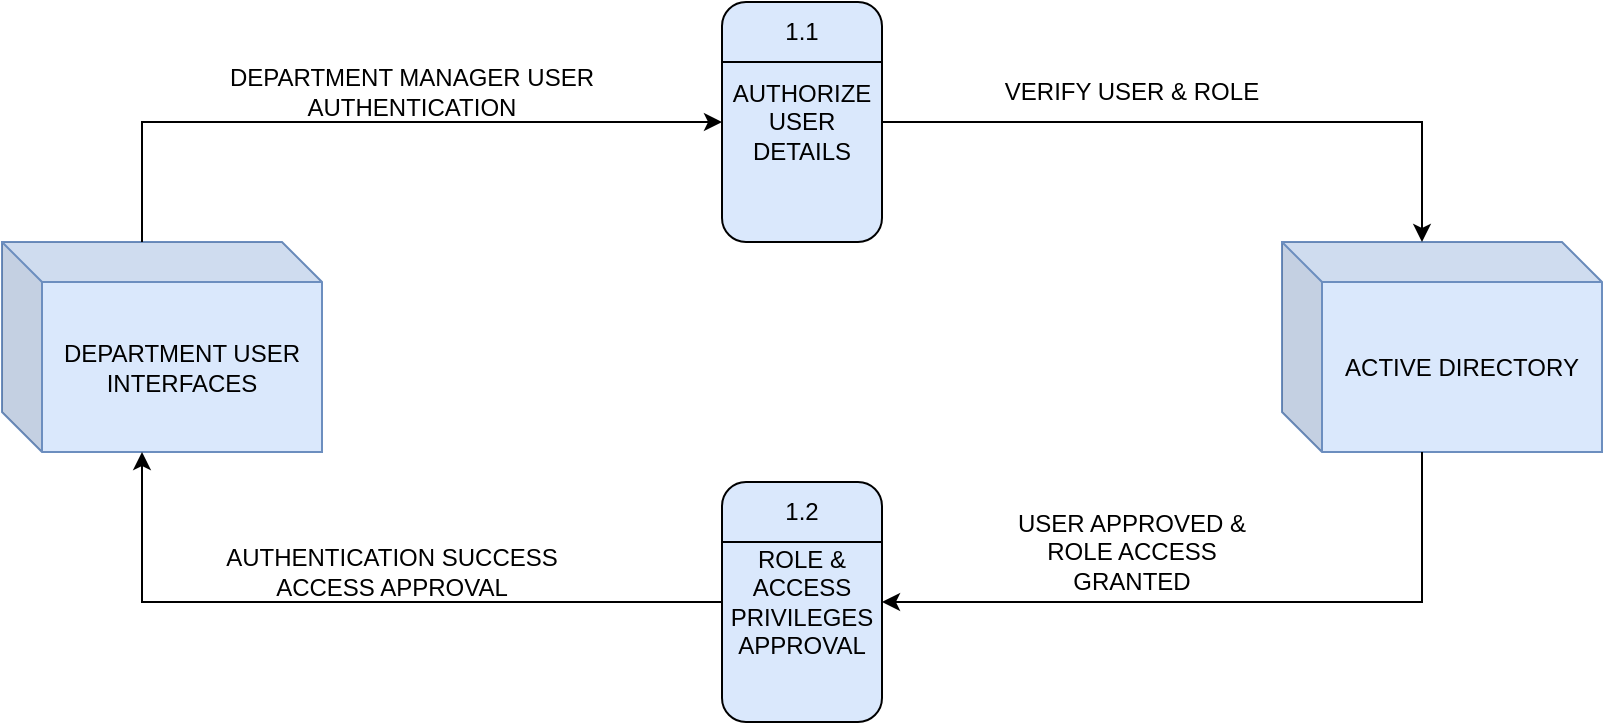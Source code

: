 <mxfile version="28.2.5">
  <diagram name="Page-1" id="zYaPPU2N0JSNmD3GOYyO">
    <mxGraphModel dx="1025" dy="497" grid="0" gridSize="10" guides="1" tooltips="1" connect="1" arrows="1" fold="1" page="1" pageScale="1" pageWidth="850" pageHeight="1100" math="0" shadow="0">
      <root>
        <mxCell id="0" />
        <mxCell id="1" parent="0" />
        <mxCell id="DZxPBqiqO_sWAwuJQxEr-1" value="DEPARTMENT USER INTERFACES" style="shape=cube;whiteSpace=wrap;html=1;boundedLbl=1;backgroundOutline=1;darkOpacity=0.05;darkOpacity2=0.1;fillColor=#dae8fc;strokeColor=#6c8ebf;" parent="1" vertex="1">
          <mxGeometry x="25" y="160" width="160" height="105" as="geometry" />
        </mxCell>
        <mxCell id="DZxPBqiqO_sWAwuJQxEr-3" value="AUTHORIZE&lt;div&gt;USER&lt;/div&gt;&lt;div&gt;DETAILS&lt;/div&gt;" style="rounded=1;whiteSpace=wrap;html=1;fillColor=#dae8fc;strokeColor=default;" parent="1" vertex="1">
          <mxGeometry x="385" y="40" width="80" height="120" as="geometry" />
        </mxCell>
        <mxCell id="DZxPBqiqO_sWAwuJQxEr-4" value="" style="endArrow=none;html=1;rounded=0;entryX=1;entryY=0.25;entryDx=0;entryDy=0;exitX=0;exitY=0.25;exitDx=0;exitDy=0;" parent="1" source="DZxPBqiqO_sWAwuJQxEr-3" target="DZxPBqiqO_sWAwuJQxEr-3" edge="1">
          <mxGeometry width="50" height="50" relative="1" as="geometry">
            <mxPoint x="235" y="-30" as="sourcePoint" />
            <mxPoint x="285" y="-80" as="targetPoint" />
          </mxGeometry>
        </mxCell>
        <mxCell id="DZxPBqiqO_sWAwuJQxEr-5" value="1.1" style="text;html=1;align=center;verticalAlign=middle;whiteSpace=wrap;rounded=0;" parent="1" vertex="1">
          <mxGeometry x="410" y="40" width="30" height="30" as="geometry" />
        </mxCell>
        <mxCell id="DZxPBqiqO_sWAwuJQxEr-6" value="ROLE &amp;amp; ACCESS PRIVILEGES APPROVAL" style="rounded=1;whiteSpace=wrap;html=1;fillColor=#dae8fc;strokeColor=default;" parent="1" vertex="1">
          <mxGeometry x="385" y="280" width="80" height="120" as="geometry" />
        </mxCell>
        <mxCell id="DZxPBqiqO_sWAwuJQxEr-7" value="" style="endArrow=none;html=1;rounded=0;entryX=1;entryY=0.25;entryDx=0;entryDy=0;exitX=0;exitY=0.25;exitDx=0;exitDy=0;" parent="1" source="DZxPBqiqO_sWAwuJQxEr-6" target="DZxPBqiqO_sWAwuJQxEr-6" edge="1">
          <mxGeometry width="50" height="50" relative="1" as="geometry">
            <mxPoint x="235" y="210" as="sourcePoint" />
            <mxPoint x="285" y="160" as="targetPoint" />
          </mxGeometry>
        </mxCell>
        <mxCell id="DZxPBqiqO_sWAwuJQxEr-8" value="1.2" style="text;html=1;align=center;verticalAlign=middle;whiteSpace=wrap;rounded=0;" parent="1" vertex="1">
          <mxGeometry x="410" y="280" width="30" height="30" as="geometry" />
        </mxCell>
        <mxCell id="DZxPBqiqO_sWAwuJQxEr-9" value="ACTIVE DIRECTORY" style="shape=cube;whiteSpace=wrap;html=1;boundedLbl=1;backgroundOutline=1;darkOpacity=0.05;darkOpacity2=0.1;fillColor=#dae8fc;strokeColor=#6c8ebf;" parent="1" vertex="1">
          <mxGeometry x="665" y="160" width="160" height="105" as="geometry" />
        </mxCell>
        <mxCell id="DZxPBqiqO_sWAwuJQxEr-10" value="" style="endArrow=classic;html=1;rounded=0;entryX=0;entryY=0.5;entryDx=0;entryDy=0;exitX=0;exitY=0;exitDx=70;exitDy=0;exitPerimeter=0;" parent="1" source="DZxPBqiqO_sWAwuJQxEr-1" target="DZxPBqiqO_sWAwuJQxEr-3" edge="1">
          <mxGeometry width="50" height="50" relative="1" as="geometry">
            <mxPoint x="155" y="100" as="sourcePoint" />
            <mxPoint x="205" y="50" as="targetPoint" />
            <Array as="points">
              <mxPoint x="95" y="100" />
            </Array>
          </mxGeometry>
        </mxCell>
        <mxCell id="DZxPBqiqO_sWAwuJQxEr-11" value="" style="endArrow=classic;html=1;rounded=0;exitX=1;exitY=0.5;exitDx=0;exitDy=0;entryX=0;entryY=0;entryDx=70;entryDy=0;entryPerimeter=0;" parent="1" source="DZxPBqiqO_sWAwuJQxEr-3" target="DZxPBqiqO_sWAwuJQxEr-9" edge="1">
          <mxGeometry width="50" height="50" relative="1" as="geometry">
            <mxPoint x="605" y="110" as="sourcePoint" />
            <mxPoint x="655" y="60" as="targetPoint" />
            <Array as="points">
              <mxPoint x="735" y="100" />
            </Array>
          </mxGeometry>
        </mxCell>
        <mxCell id="DZxPBqiqO_sWAwuJQxEr-12" value="" style="endArrow=classic;html=1;rounded=0;entryX=1;entryY=0.5;entryDx=0;entryDy=0;" parent="1" target="DZxPBqiqO_sWAwuJQxEr-6" edge="1">
          <mxGeometry width="50" height="50" relative="1" as="geometry">
            <mxPoint x="735" y="265" as="sourcePoint" />
            <mxPoint x="465" y="325" as="targetPoint" />
            <Array as="points">
              <mxPoint x="735" y="340" />
            </Array>
          </mxGeometry>
        </mxCell>
        <mxCell id="DZxPBqiqO_sWAwuJQxEr-13" value="" style="endArrow=classic;html=1;rounded=0;exitX=0;exitY=0.5;exitDx=0;exitDy=0;" parent="1" source="DZxPBqiqO_sWAwuJQxEr-6" edge="1">
          <mxGeometry width="50" height="50" relative="1" as="geometry">
            <mxPoint x="95" y="335" as="sourcePoint" />
            <mxPoint x="95" y="265" as="targetPoint" />
            <Array as="points">
              <mxPoint x="95" y="340" />
            </Array>
          </mxGeometry>
        </mxCell>
        <mxCell id="DZxPBqiqO_sWAwuJQxEr-14" value="DEPARTMENT MANAGER USER AUTHENTICATION" style="text;html=1;align=center;verticalAlign=middle;whiteSpace=wrap;rounded=0;" parent="1" vertex="1">
          <mxGeometry x="135" y="70" width="190" height="30" as="geometry" />
        </mxCell>
        <mxCell id="DZxPBqiqO_sWAwuJQxEr-15" value="AUTHENTICATION SUCCESS&lt;div&gt;ACCESS APPROVAL&lt;/div&gt;" style="text;html=1;align=center;verticalAlign=middle;whiteSpace=wrap;rounded=0;" parent="1" vertex="1">
          <mxGeometry x="125" y="310" width="190" height="30" as="geometry" />
        </mxCell>
        <mxCell id="DZxPBqiqO_sWAwuJQxEr-16" value="VERIFY USER &amp;amp; ROLE" style="text;html=1;align=center;verticalAlign=middle;whiteSpace=wrap;rounded=0;" parent="1" vertex="1">
          <mxGeometry x="525" y="70" width="130" height="30" as="geometry" />
        </mxCell>
        <mxCell id="DZxPBqiqO_sWAwuJQxEr-17" value="USER APPROVED &amp;amp; ROLE ACCESS GRANTED" style="text;html=1;align=center;verticalAlign=middle;whiteSpace=wrap;rounded=0;" parent="1" vertex="1">
          <mxGeometry x="525" y="300" width="130" height="30" as="geometry" />
        </mxCell>
      </root>
    </mxGraphModel>
  </diagram>
</mxfile>
